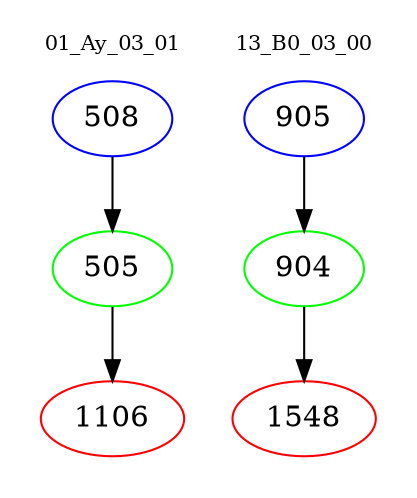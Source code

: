 digraph{
subgraph cluster_0 {
color = white
label = "01_Ay_03_01";
fontsize=10;
T0_508 [label="508", color="blue"]
T0_508 -> T0_505 [color="black"]
T0_505 [label="505", color="green"]
T0_505 -> T0_1106 [color="black"]
T0_1106 [label="1106", color="red"]
}
subgraph cluster_1 {
color = white
label = "13_B0_03_00";
fontsize=10;
T1_905 [label="905", color="blue"]
T1_905 -> T1_904 [color="black"]
T1_904 [label="904", color="green"]
T1_904 -> T1_1548 [color="black"]
T1_1548 [label="1548", color="red"]
}
}
